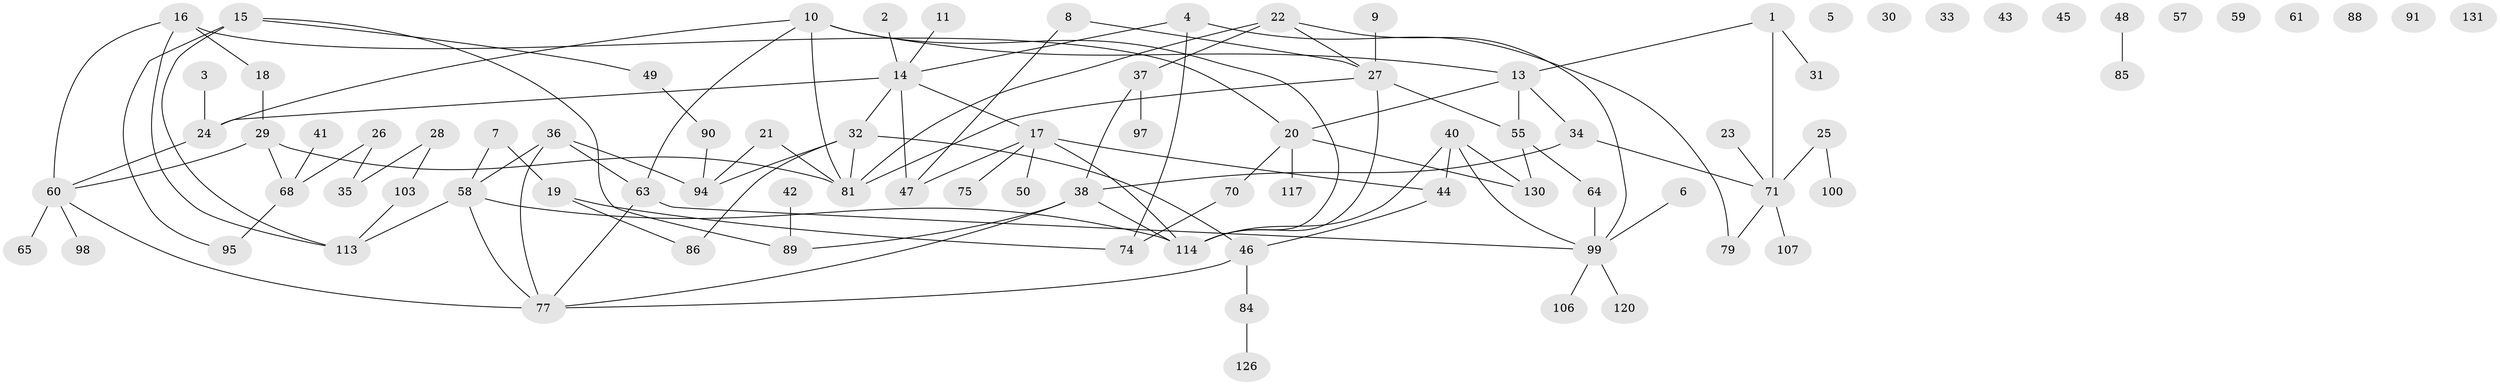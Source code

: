 // Generated by graph-tools (version 1.1) at 2025/23/03/03/25 07:23:25]
// undirected, 88 vertices, 112 edges
graph export_dot {
graph [start="1"]
  node [color=gray90,style=filled];
  1 [super="+51"];
  2;
  3;
  4 [super="+56"];
  5;
  6;
  7;
  8 [super="+12"];
  9;
  10 [super="+83"];
  11 [super="+110"];
  13 [super="+66"];
  14 [super="+62"];
  15 [super="+78"];
  16;
  17 [super="+122"];
  18;
  19 [super="+109"];
  20 [super="+39"];
  21;
  22 [super="+112"];
  23;
  24 [super="+67"];
  25 [super="+132"];
  26 [super="+87"];
  27 [super="+53"];
  28 [super="+92"];
  29;
  30;
  31;
  32;
  33;
  34 [super="+73"];
  35 [super="+127"];
  36 [super="+101"];
  37 [super="+72"];
  38 [super="+52"];
  40 [super="+121"];
  41 [super="+125"];
  42;
  43;
  44 [super="+93"];
  45;
  46 [super="+69"];
  47 [super="+116"];
  48 [super="+54"];
  49 [super="+128"];
  50;
  55;
  57;
  58 [super="+111"];
  59;
  60 [super="+123"];
  61;
  63;
  64 [super="+102"];
  65;
  68 [super="+96"];
  70 [super="+80"];
  71 [super="+76"];
  74 [super="+104"];
  75;
  77 [super="+119"];
  79 [super="+82"];
  81 [super="+124"];
  84 [super="+129"];
  85;
  86 [super="+105"];
  88;
  89 [super="+115"];
  90;
  91;
  94;
  95;
  97;
  98;
  99 [super="+108"];
  100;
  103;
  106;
  107;
  113;
  114 [super="+118"];
  117;
  120;
  126;
  130;
  131;
  1 -- 31;
  1 -- 71;
  1 -- 13;
  2 -- 14;
  3 -- 24;
  4 -- 79;
  4 -- 74;
  4 -- 14;
  6 -- 99;
  7 -- 19;
  7 -- 58;
  8 -- 47;
  8 -- 27;
  9 -- 27;
  10 -- 81;
  10 -- 24;
  10 -- 13;
  10 -- 63;
  10 -- 114;
  11 -- 14;
  13 -- 34;
  13 -- 55;
  13 -- 20;
  14 -- 17;
  14 -- 32;
  14 -- 47;
  14 -- 24;
  15 -- 113;
  15 -- 89;
  15 -- 49;
  15 -- 95;
  16 -- 18;
  16 -- 20;
  16 -- 60;
  16 -- 113;
  17 -- 50;
  17 -- 75;
  17 -- 47;
  17 -- 44;
  17 -- 114;
  18 -- 29;
  19 -- 86;
  19 -- 74;
  20 -- 130;
  20 -- 70;
  20 -- 117;
  21 -- 81;
  21 -- 94;
  22 -- 81;
  22 -- 99;
  22 -- 37;
  22 -- 27;
  23 -- 71;
  24 -- 60;
  25 -- 71;
  25 -- 100;
  26 -- 68 [weight=2];
  26 -- 35;
  27 -- 55;
  27 -- 81;
  27 -- 114;
  28 -- 35;
  28 -- 103;
  29 -- 68;
  29 -- 60;
  29 -- 81;
  32 -- 81;
  32 -- 94;
  32 -- 46;
  32 -- 86;
  34 -- 71;
  34 -- 38;
  36 -- 58;
  36 -- 94;
  36 -- 63;
  36 -- 77;
  37 -- 97;
  37 -- 38;
  38 -- 77;
  38 -- 89;
  38 -- 114;
  40 -- 99;
  40 -- 130;
  40 -- 44;
  40 -- 114;
  41 -- 68 [weight=2];
  42 -- 89;
  44 -- 46;
  46 -- 77;
  46 -- 84;
  48 -- 85;
  49 -- 90;
  55 -- 64;
  55 -- 130;
  58 -- 77;
  58 -- 113;
  58 -- 114;
  60 -- 65;
  60 -- 77;
  60 -- 98;
  63 -- 77;
  63 -- 99;
  64 -- 99;
  68 -- 95;
  70 -- 74;
  71 -- 79;
  71 -- 107;
  84 -- 126;
  90 -- 94;
  99 -- 106;
  99 -- 120;
  103 -- 113;
}
